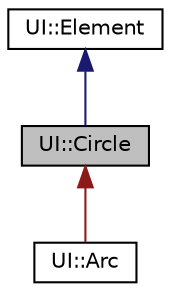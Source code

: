 digraph "UI::Circle"
{
  edge [fontname="Helvetica",fontsize="10",labelfontname="Helvetica",labelfontsize="10"];
  node [fontname="Helvetica",fontsize="10",shape=record];
  Node0 [label="UI::Circle",height=0.2,width=0.4,color="black", fillcolor="grey75", style="filled", fontcolor="black"];
  Node1 -> Node0 [dir="back",color="midnightblue",fontsize="10",style="solid",fontname="Helvetica"];
  Node1 [label="UI::Element",height=0.2,width=0.4,color="black", fillcolor="white", style="filled",URL="$classUI_1_1Element.html",tooltip="Basic ui element which stores information about his position and his specific pixel type..."];
  Node0 -> Node2 [dir="back",color="firebrick4",fontsize="10",style="solid",fontname="Helvetica"];
  Node2 [label="UI::Arc",height=0.2,width=0.4,color="black", fillcolor="white", style="filled",URL="$classUI_1_1Arc.html"];
}
